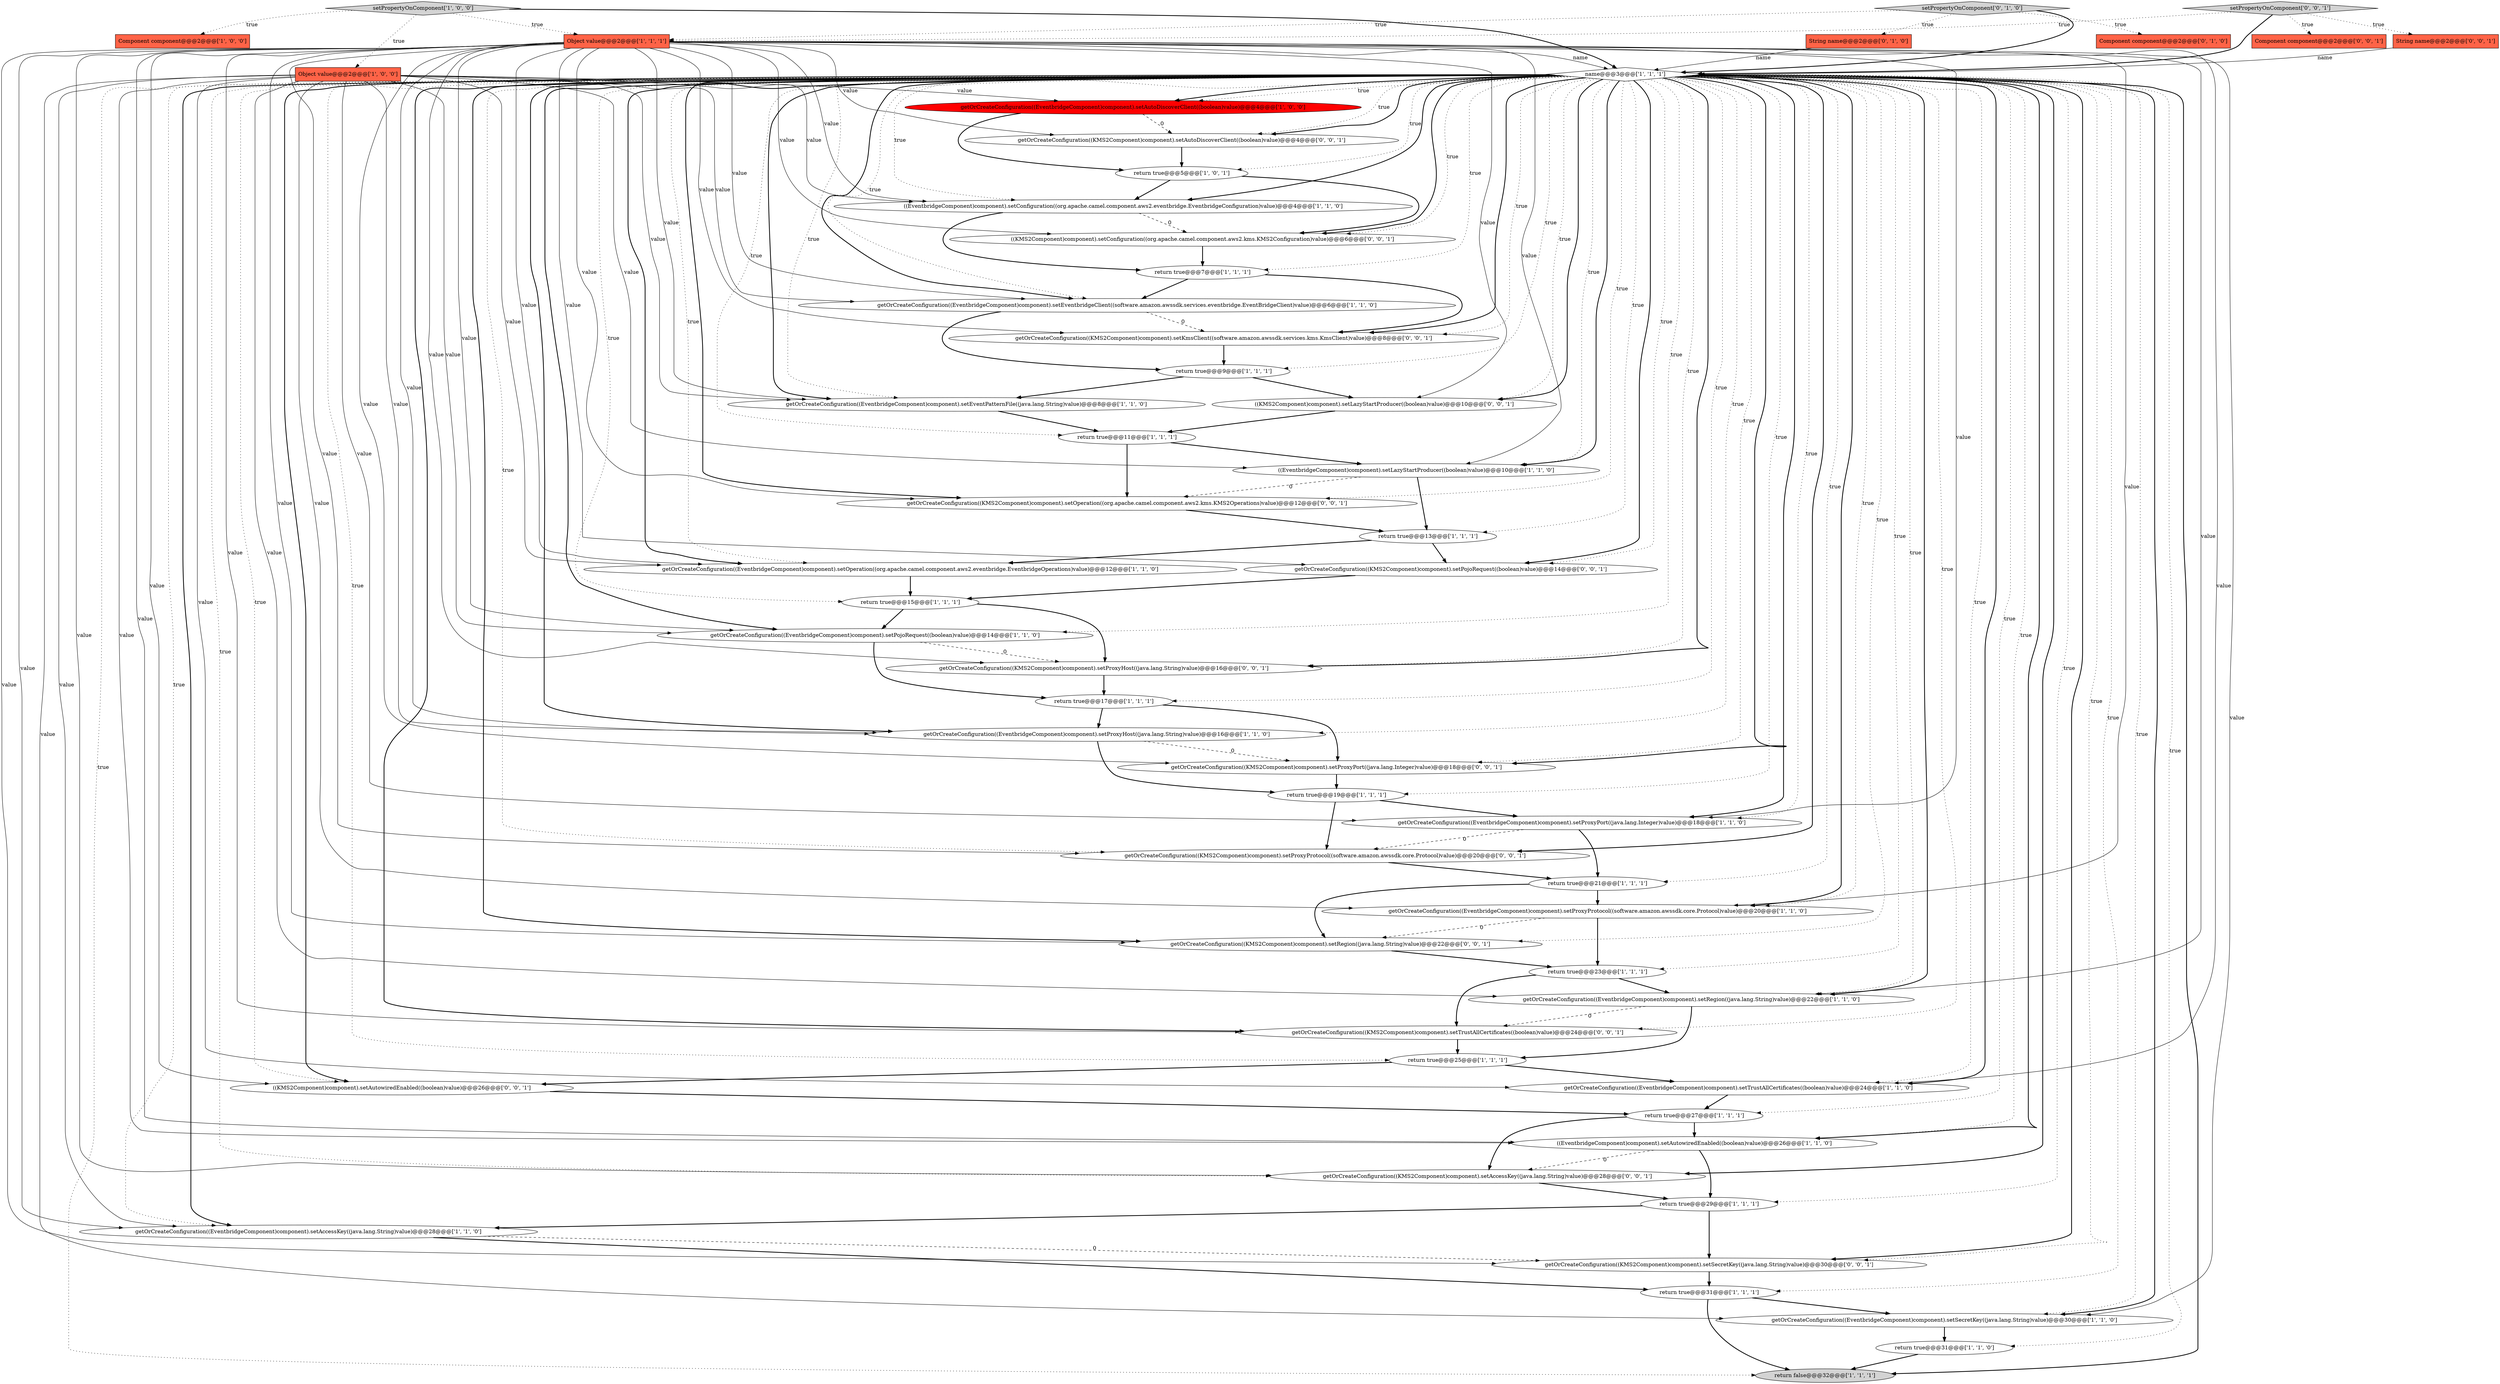digraph {
5 [style = filled, label = "getOrCreateConfiguration((EventbridgeComponent)component).setEventPatternFile((java.lang.String)value)@@@8@@@['1', '1', '0']", fillcolor = white, shape = ellipse image = "AAA0AAABBB1BBB"];
35 [style = filled, label = "getOrCreateConfiguration((EventbridgeComponent)component).setPojoRequest((boolean)value)@@@14@@@['1', '1', '0']", fillcolor = white, shape = ellipse image = "AAA0AAABBB1BBB"];
3 [style = filled, label = "return true@@@27@@@['1', '1', '1']", fillcolor = white, shape = ellipse image = "AAA0AAABBB1BBB"];
31 [style = filled, label = "return false@@@32@@@['1', '1', '1']", fillcolor = lightgray, shape = ellipse image = "AAA0AAABBB1BBB"];
24 [style = filled, label = "return true@@@15@@@['1', '1', '1']", fillcolor = white, shape = ellipse image = "AAA0AAABBB1BBB"];
1 [style = filled, label = "getOrCreateConfiguration((EventbridgeComponent)component).setProxyPort((java.lang.Integer)value)@@@18@@@['1', '1', '0']", fillcolor = white, shape = ellipse image = "AAA0AAABBB1BBB"];
27 [style = filled, label = "Component component@@@2@@@['1', '0', '0']", fillcolor = tomato, shape = box image = "AAA0AAABBB1BBB"];
29 [style = filled, label = "Object value@@@2@@@['1', '1', '1']", fillcolor = tomato, shape = box image = "AAA0AAABBB1BBB"];
38 [style = filled, label = "setPropertyOnComponent['0', '1', '0']", fillcolor = lightgray, shape = diamond image = "AAA0AAABBB2BBB"];
13 [style = filled, label = "getOrCreateConfiguration((EventbridgeComponent)component).setRegion((java.lang.String)value)@@@22@@@['1', '1', '0']", fillcolor = white, shape = ellipse image = "AAA0AAABBB1BBB"];
17 [style = filled, label = "return true@@@25@@@['1', '1', '1']", fillcolor = white, shape = ellipse image = "AAA0AAABBB1BBB"];
41 [style = filled, label = "getOrCreateConfiguration((KMS2Component)component).setOperation((org.apache.camel.component.aws2.kms.KMS2Operations)value)@@@12@@@['0', '0', '1']", fillcolor = white, shape = ellipse image = "AAA0AAABBB3BBB"];
45 [style = filled, label = "getOrCreateConfiguration((KMS2Component)component).setKmsClient((software.amazon.awssdk.services.kms.KmsClient)value)@@@8@@@['0', '0', '1']", fillcolor = white, shape = ellipse image = "AAA0AAABBB3BBB"];
46 [style = filled, label = "getOrCreateConfiguration((KMS2Component)component).setSecretKey((java.lang.String)value)@@@30@@@['0', '0', '1']", fillcolor = white, shape = ellipse image = "AAA0AAABBB3BBB"];
53 [style = filled, label = "Component component@@@2@@@['0', '0', '1']", fillcolor = tomato, shape = box image = "AAA0AAABBB3BBB"];
22 [style = filled, label = "getOrCreateConfiguration((EventbridgeComponent)component).setTrustAllCertificates((boolean)value)@@@24@@@['1', '1', '0']", fillcolor = white, shape = ellipse image = "AAA0AAABBB1BBB"];
25 [style = filled, label = "return true@@@7@@@['1', '1', '1']", fillcolor = white, shape = ellipse image = "AAA0AAABBB1BBB"];
10 [style = filled, label = "Object value@@@2@@@['1', '0', '0']", fillcolor = tomato, shape = box image = "AAA0AAABBB1BBB"];
12 [style = filled, label = "getOrCreateConfiguration((EventbridgeComponent)component).setProxyHost((java.lang.String)value)@@@16@@@['1', '1', '0']", fillcolor = white, shape = ellipse image = "AAA0AAABBB1BBB"];
9 [style = filled, label = "((EventbridgeComponent)component).setAutowiredEnabled((boolean)value)@@@26@@@['1', '1', '0']", fillcolor = white, shape = ellipse image = "AAA0AAABBB1BBB"];
21 [style = filled, label = "return true@@@31@@@['1', '1', '1']", fillcolor = white, shape = ellipse image = "AAA0AAABBB1BBB"];
26 [style = filled, label = "getOrCreateConfiguration((EventbridgeComponent)component).setSecretKey((java.lang.String)value)@@@30@@@['1', '1', '0']", fillcolor = white, shape = ellipse image = "AAA0AAABBB1BBB"];
50 [style = filled, label = "getOrCreateConfiguration((KMS2Component)component).setAutoDiscoverClient((boolean)value)@@@4@@@['0', '0', '1']", fillcolor = white, shape = ellipse image = "AAA0AAABBB3BBB"];
52 [style = filled, label = "getOrCreateConfiguration((KMS2Component)component).setAccessKey((java.lang.String)value)@@@28@@@['0', '0', '1']", fillcolor = white, shape = ellipse image = "AAA0AAABBB3BBB"];
28 [style = filled, label = "return true@@@17@@@['1', '1', '1']", fillcolor = white, shape = ellipse image = "AAA0AAABBB1BBB"];
0 [style = filled, label = "return true@@@9@@@['1', '1', '1']", fillcolor = white, shape = ellipse image = "AAA0AAABBB1BBB"];
42 [style = filled, label = "getOrCreateConfiguration((KMS2Component)component).setProxyProtocol((software.amazon.awssdk.core.Protocol)value)@@@20@@@['0', '0', '1']", fillcolor = white, shape = ellipse image = "AAA0AAABBB3BBB"];
32 [style = filled, label = "return true@@@13@@@['1', '1', '1']", fillcolor = white, shape = ellipse image = "AAA0AAABBB1BBB"];
16 [style = filled, label = "return true@@@23@@@['1', '1', '1']", fillcolor = white, shape = ellipse image = "AAA0AAABBB1BBB"];
36 [style = filled, label = "String name@@@2@@@['0', '1', '0']", fillcolor = tomato, shape = box image = "AAA0AAABBB2BBB"];
37 [style = filled, label = "Component component@@@2@@@['0', '1', '0']", fillcolor = tomato, shape = box image = "AAA0AAABBB2BBB"];
14 [style = filled, label = "getOrCreateConfiguration((EventbridgeComponent)component).setEventbridgeClient((software.amazon.awssdk.services.eventbridge.EventBridgeClient)value)@@@6@@@['1', '1', '0']", fillcolor = white, shape = ellipse image = "AAA0AAABBB1BBB"];
20 [style = filled, label = "return true@@@21@@@['1', '1', '1']", fillcolor = white, shape = ellipse image = "AAA0AAABBB1BBB"];
15 [style = filled, label = "return true@@@31@@@['1', '1', '0']", fillcolor = white, shape = ellipse image = "AAA0AAABBB1BBB"];
47 [style = filled, label = "getOrCreateConfiguration((KMS2Component)component).setPojoRequest((boolean)value)@@@14@@@['0', '0', '1']", fillcolor = white, shape = ellipse image = "AAA0AAABBB3BBB"];
55 [style = filled, label = "getOrCreateConfiguration((KMS2Component)component).setProxyPort((java.lang.Integer)value)@@@18@@@['0', '0', '1']", fillcolor = white, shape = ellipse image = "AAA0AAABBB3BBB"];
49 [style = filled, label = "((KMS2Component)component).setLazyStartProducer((boolean)value)@@@10@@@['0', '0', '1']", fillcolor = white, shape = ellipse image = "AAA0AAABBB3BBB"];
4 [style = filled, label = "return true@@@29@@@['1', '1', '1']", fillcolor = white, shape = ellipse image = "AAA0AAABBB1BBB"];
23 [style = filled, label = "getOrCreateConfiguration((EventbridgeComponent)component).setProxyProtocol((software.amazon.awssdk.core.Protocol)value)@@@20@@@['1', '1', '0']", fillcolor = white, shape = ellipse image = "AAA0AAABBB1BBB"];
43 [style = filled, label = "setPropertyOnComponent['0', '0', '1']", fillcolor = lightgray, shape = diamond image = "AAA0AAABBB3BBB"];
34 [style = filled, label = "((EventbridgeComponent)component).setConfiguration((org.apache.camel.component.aws2.eventbridge.EventbridgeConfiguration)value)@@@4@@@['1', '1', '0']", fillcolor = white, shape = ellipse image = "AAA0AAABBB1BBB"];
6 [style = filled, label = "name@@@3@@@['1', '1', '1']", fillcolor = white, shape = diamond image = "AAA0AAABBB1BBB"];
19 [style = filled, label = "setPropertyOnComponent['1', '0', '0']", fillcolor = lightgray, shape = diamond image = "AAA0AAABBB1BBB"];
33 [style = filled, label = "getOrCreateConfiguration((EventbridgeComponent)component).setAutoDiscoverClient((boolean)value)@@@4@@@['1', '0', '0']", fillcolor = red, shape = ellipse image = "AAA1AAABBB1BBB"];
54 [style = filled, label = "getOrCreateConfiguration((KMS2Component)component).setTrustAllCertificates((boolean)value)@@@24@@@['0', '0', '1']", fillcolor = white, shape = ellipse image = "AAA0AAABBB3BBB"];
11 [style = filled, label = "getOrCreateConfiguration((EventbridgeComponent)component).setOperation((org.apache.camel.component.aws2.eventbridge.EventbridgeOperations)value)@@@12@@@['1', '1', '0']", fillcolor = white, shape = ellipse image = "AAA0AAABBB1BBB"];
2 [style = filled, label = "return true@@@5@@@['1', '0', '1']", fillcolor = white, shape = ellipse image = "AAA0AAABBB1BBB"];
39 [style = filled, label = "getOrCreateConfiguration((KMS2Component)component).setRegion((java.lang.String)value)@@@22@@@['0', '0', '1']", fillcolor = white, shape = ellipse image = "AAA0AAABBB3BBB"];
8 [style = filled, label = "getOrCreateConfiguration((EventbridgeComponent)component).setAccessKey((java.lang.String)value)@@@28@@@['1', '1', '0']", fillcolor = white, shape = ellipse image = "AAA0AAABBB1BBB"];
18 [style = filled, label = "return true@@@11@@@['1', '1', '1']", fillcolor = white, shape = ellipse image = "AAA0AAABBB1BBB"];
30 [style = filled, label = "return true@@@19@@@['1', '1', '1']", fillcolor = white, shape = ellipse image = "AAA0AAABBB1BBB"];
48 [style = filled, label = "String name@@@2@@@['0', '0', '1']", fillcolor = tomato, shape = box image = "AAA0AAABBB3BBB"];
40 [style = filled, label = "((KMS2Component)component).setAutowiredEnabled((boolean)value)@@@26@@@['0', '0', '1']", fillcolor = white, shape = ellipse image = "AAA0AAABBB3BBB"];
7 [style = filled, label = "((EventbridgeComponent)component).setLazyStartProducer((boolean)value)@@@10@@@['1', '1', '0']", fillcolor = white, shape = ellipse image = "AAA0AAABBB1BBB"];
51 [style = filled, label = "getOrCreateConfiguration((KMS2Component)component).setProxyHost((java.lang.String)value)@@@16@@@['0', '0', '1']", fillcolor = white, shape = ellipse image = "AAA0AAABBB3BBB"];
44 [style = filled, label = "((KMS2Component)component).setConfiguration((org.apache.camel.component.aws2.kms.KMS2Configuration)value)@@@6@@@['0', '0', '1']", fillcolor = white, shape = ellipse image = "AAA0AAABBB3BBB"];
19->10 [style = dotted, label="true"];
1->42 [style = dashed, label="0"];
7->32 [style = bold, label=""];
29->40 [style = solid, label="value"];
29->13 [style = solid, label="value"];
6->35 [style = bold, label=""];
6->31 [style = dotted, label="true"];
29->51 [style = solid, label="value"];
29->52 [style = solid, label="value"];
6->22 [style = bold, label=""];
25->45 [style = bold, label=""];
6->55 [style = dotted, label="true"];
6->39 [style = dotted, label="true"];
6->1 [style = dotted, label="true"];
1->20 [style = bold, label=""];
10->13 [style = solid, label="value"];
33->50 [style = dashed, label="0"];
10->8 [style = solid, label="value"];
6->32 [style = dotted, label="true"];
50->2 [style = bold, label=""];
9->52 [style = dashed, label="0"];
25->14 [style = bold, label=""];
29->39 [style = solid, label="value"];
13->17 [style = bold, label=""];
21->26 [style = bold, label=""];
6->26 [style = dotted, label="true"];
46->21 [style = bold, label=""];
10->22 [style = solid, label="value"];
6->18 [style = dotted, label="true"];
21->31 [style = bold, label=""];
23->39 [style = dashed, label="0"];
6->11 [style = bold, label=""];
2->44 [style = bold, label=""];
45->0 [style = bold, label=""];
26->15 [style = bold, label=""];
6->41 [style = bold, label=""];
10->23 [style = solid, label="value"];
4->8 [style = bold, label=""];
6->0 [style = dotted, label="true"];
6->11 [style = dotted, label="true"];
6->46 [style = bold, label=""];
6->3 [style = dotted, label="true"];
32->11 [style = bold, label=""];
29->50 [style = solid, label="value"];
28->55 [style = bold, label=""];
4->46 [style = bold, label=""];
6->15 [style = dotted, label="true"];
12->55 [style = dashed, label="0"];
29->26 [style = solid, label="value"];
41->32 [style = bold, label=""];
51->28 [style = bold, label=""];
29->46 [style = solid, label="value"];
29->47 [style = solid, label="value"];
6->54 [style = bold, label=""];
6->13 [style = dotted, label="true"];
30->42 [style = bold, label=""];
29->7 [style = solid, label="value"];
2->34 [style = bold, label=""];
10->14 [style = solid, label="value"];
54->17 [style = bold, label=""];
6->49 [style = bold, label=""];
19->27 [style = dotted, label="true"];
29->1 [style = solid, label="value"];
29->23 [style = solid, label="value"];
36->6 [style = solid, label="name"];
8->46 [style = dashed, label="0"];
19->6 [style = bold, label=""];
6->20 [style = dotted, label="true"];
38->6 [style = bold, label=""];
35->28 [style = bold, label=""];
6->14 [style = dotted, label="true"];
20->23 [style = bold, label=""];
19->29 [style = dotted, label="true"];
15->31 [style = bold, label=""];
40->3 [style = bold, label=""];
6->51 [style = dotted, label="true"];
6->54 [style = dotted, label="true"];
6->25 [style = dotted, label="true"];
49->18 [style = bold, label=""];
6->49 [style = dotted, label="true"];
29->6 [style = solid, label="name"];
6->7 [style = dotted, label="true"];
20->39 [style = bold, label=""];
10->34 [style = solid, label="value"];
6->42 [style = dotted, label="true"];
6->12 [style = dotted, label="true"];
18->41 [style = bold, label=""];
29->12 [style = solid, label="value"];
6->7 [style = bold, label=""];
6->33 [style = dotted, label="true"];
18->7 [style = bold, label=""];
6->39 [style = bold, label=""];
6->47 [style = bold, label=""];
10->7 [style = solid, label="value"];
6->47 [style = dotted, label="true"];
38->37 [style = dotted, label="true"];
29->41 [style = solid, label="value"];
10->35 [style = solid, label="value"];
6->40 [style = dotted, label="true"];
6->24 [style = dotted, label="true"];
24->51 [style = bold, label=""];
16->13 [style = bold, label=""];
29->54 [style = solid, label="value"];
6->26 [style = bold, label=""];
39->16 [style = bold, label=""];
6->34 [style = bold, label=""];
48->6 [style = solid, label="name"];
29->49 [style = solid, label="value"];
6->23 [style = bold, label=""];
6->51 [style = bold, label=""];
6->42 [style = bold, label=""];
52->4 [style = bold, label=""];
17->40 [style = bold, label=""];
10->33 [style = solid, label="value"];
5->18 [style = bold, label=""];
6->22 [style = dotted, label="true"];
28->12 [style = bold, label=""];
11->24 [style = bold, label=""];
6->44 [style = bold, label=""];
6->50 [style = dotted, label="true"];
34->44 [style = dashed, label="0"];
10->1 [style = solid, label="value"];
16->54 [style = bold, label=""];
3->9 [style = bold, label=""];
6->55 [style = bold, label=""];
6->1 [style = bold, label=""];
6->5 [style = bold, label=""];
29->9 [style = solid, label="value"];
6->2 [style = dotted, label="true"];
55->30 [style = bold, label=""];
43->53 [style = dotted, label="true"];
0->49 [style = bold, label=""];
6->9 [style = dotted, label="true"];
47->24 [style = bold, label=""];
6->8 [style = dotted, label="true"];
43->48 [style = dotted, label="true"];
6->33 [style = bold, label=""];
6->13 [style = bold, label=""];
14->45 [style = dashed, label="0"];
10->12 [style = solid, label="value"];
10->26 [style = solid, label="value"];
44->25 [style = bold, label=""];
7->41 [style = dashed, label="0"];
6->21 [style = dotted, label="true"];
13->54 [style = dashed, label="0"];
38->36 [style = dotted, label="true"];
29->34 [style = solid, label="value"];
29->35 [style = solid, label="value"];
6->46 [style = dotted, label="true"];
10->5 [style = solid, label="value"];
33->2 [style = bold, label=""];
0->5 [style = bold, label=""];
29->11 [style = solid, label="value"];
6->12 [style = bold, label=""];
29->55 [style = solid, label="value"];
6->30 [style = dotted, label="true"];
23->16 [style = bold, label=""];
34->25 [style = bold, label=""];
30->1 [style = bold, label=""];
29->45 [style = solid, label="value"];
3->52 [style = bold, label=""];
24->35 [style = bold, label=""];
9->4 [style = bold, label=""];
42->20 [style = bold, label=""];
6->23 [style = dotted, label="true"];
29->22 [style = solid, label="value"];
12->30 [style = bold, label=""];
10->11 [style = solid, label="value"];
6->41 [style = dotted, label="true"];
17->22 [style = bold, label=""];
35->51 [style = dashed, label="0"];
6->17 [style = dotted, label="true"];
6->52 [style = bold, label=""];
43->6 [style = bold, label=""];
6->44 [style = dotted, label="true"];
43->29 [style = dotted, label="true"];
6->28 [style = dotted, label="true"];
6->14 [style = bold, label=""];
22->3 [style = bold, label=""];
29->42 [style = solid, label="value"];
6->31 [style = bold, label=""];
29->14 [style = solid, label="value"];
6->4 [style = dotted, label="true"];
14->0 [style = bold, label=""];
32->47 [style = bold, label=""];
29->5 [style = solid, label="value"];
6->40 [style = bold, label=""];
6->50 [style = bold, label=""];
10->9 [style = solid, label="value"];
6->8 [style = bold, label=""];
29->44 [style = solid, label="value"];
6->34 [style = dotted, label="true"];
6->35 [style = dotted, label="true"];
6->52 [style = dotted, label="true"];
29->8 [style = solid, label="value"];
6->45 [style = dotted, label="true"];
8->21 [style = bold, label=""];
38->29 [style = dotted, label="true"];
6->9 [style = bold, label=""];
6->45 [style = bold, label=""];
6->16 [style = dotted, label="true"];
6->5 [style = dotted, label="true"];
}
